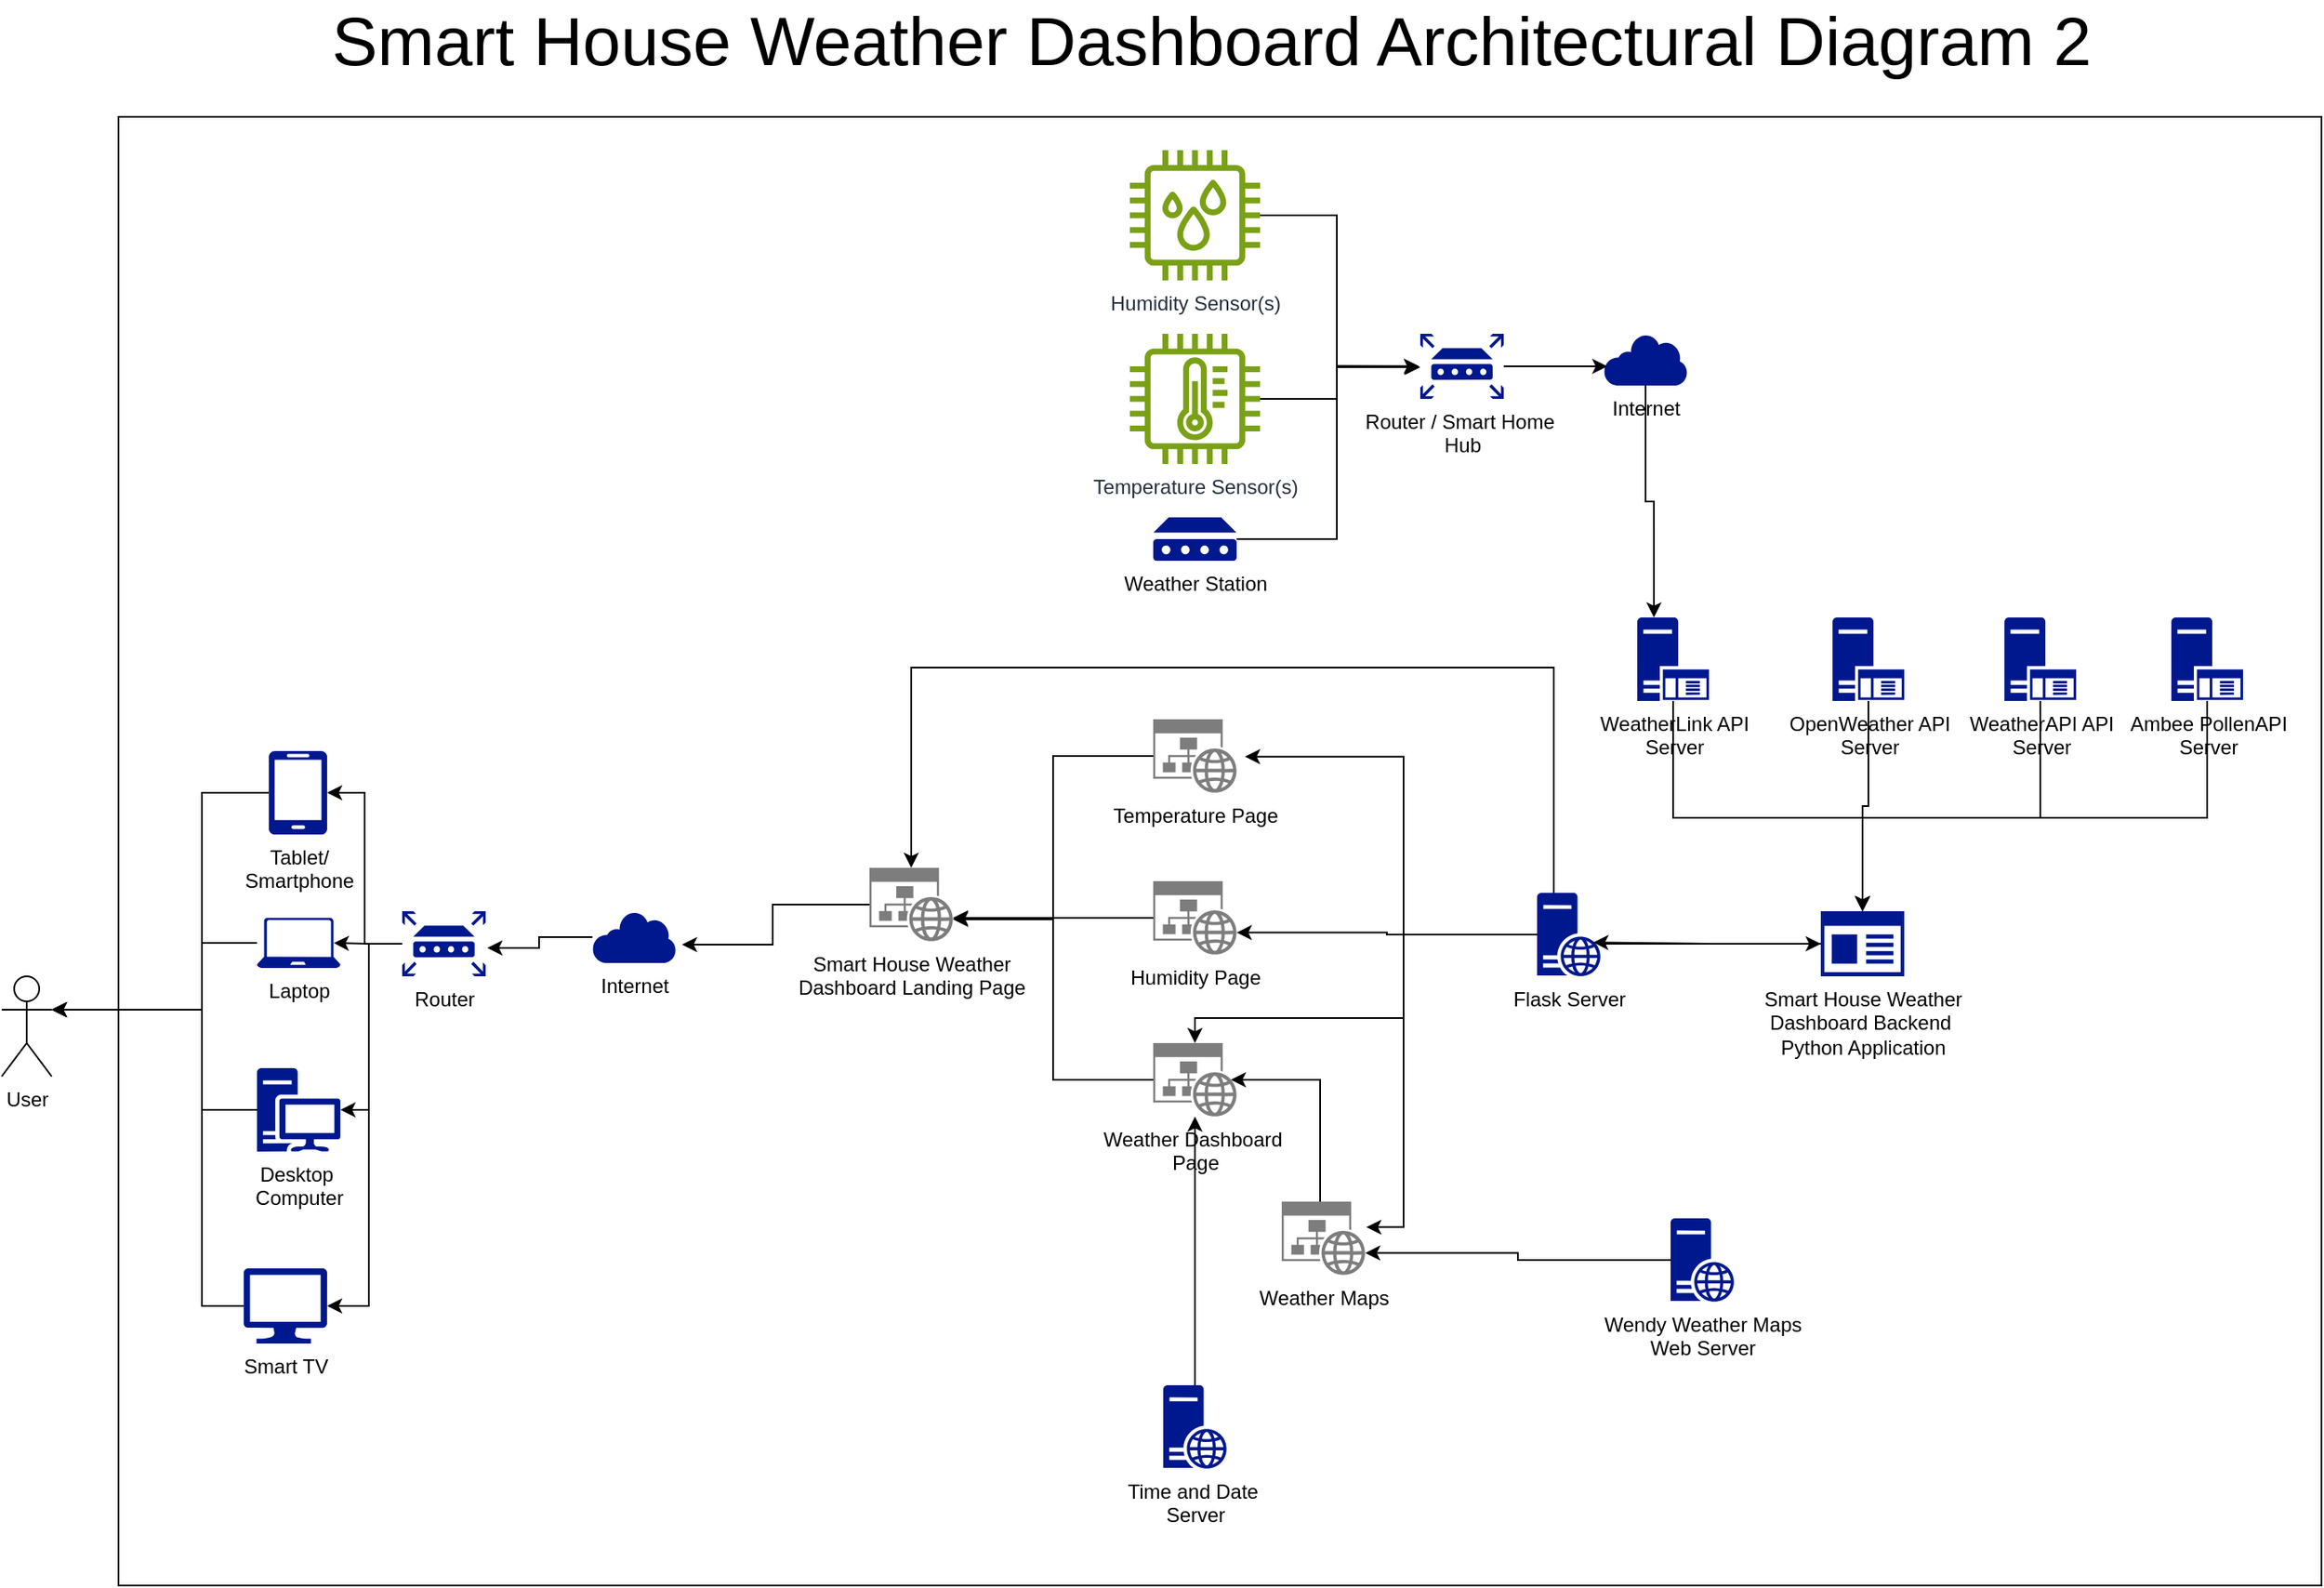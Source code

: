 <mxfile version="26.0.4">
  <diagram name="Page-1" id="_Xoi6zamnw9QiFEGak09">
    <mxGraphModel dx="2035" dy="2541" grid="1" gridSize="10" guides="1" tooltips="1" connect="1" arrows="1" fold="1" page="1" pageScale="1" pageWidth="827" pageHeight="1169" math="0" shadow="0">
      <root>
        <mxCell id="0" />
        <mxCell id="1" parent="0" />
        <mxCell id="aUqoTs66XzENocyxt4pz-77" value="" style="rounded=0;whiteSpace=wrap;html=1;fillColor=none;" vertex="1" parent="1">
          <mxGeometry x="130" y="-150" width="1320" height="880" as="geometry" />
        </mxCell>
        <mxCell id="aUqoTs66XzENocyxt4pz-1" value="&lt;font style=&quot;font-size: 41px;&quot;&gt;Smart House Weather Dashboard Architectural Diagram 2&lt;/font&gt;" style="text;html=1;align=center;verticalAlign=middle;whiteSpace=wrap;rounded=0;" vertex="1" parent="1">
          <mxGeometry x="255" y="-210" width="1060" height="30" as="geometry" />
        </mxCell>
        <mxCell id="aUqoTs66XzENocyxt4pz-2" value="User" style="shape=umlActor;verticalLabelPosition=bottom;verticalAlign=top;html=1;outlineConnect=0;" vertex="1" parent="1">
          <mxGeometry x="60" y="365" width="30" height="60" as="geometry" />
        </mxCell>
        <mxCell id="aUqoTs66XzENocyxt4pz-3" value="Smart House Weather&lt;div&gt;Dashboard Landing Page&lt;/div&gt;" style="sketch=0;aspect=fixed;pointerEvents=1;shadow=0;dashed=0;html=1;strokeColor=none;labelPosition=center;verticalLabelPosition=bottom;verticalAlign=top;align=center;shape=mxgraph.mscae.enterprise.website_generic;fillColor=#7D7D7D;" vertex="1" parent="1">
          <mxGeometry x="580" y="300" width="50" height="44" as="geometry" />
        </mxCell>
        <mxCell id="aUqoTs66XzENocyxt4pz-4" value="Tablet/&lt;div&gt;Smartphone&lt;/div&gt;" style="sketch=0;aspect=fixed;pointerEvents=1;shadow=0;dashed=0;html=1;strokeColor=none;labelPosition=center;verticalLabelPosition=bottom;verticalAlign=top;align=center;fillColor=#00188D;shape=mxgraph.azure.mobile" vertex="1" parent="1">
          <mxGeometry x="220" y="230" width="35" height="50" as="geometry" />
        </mxCell>
        <mxCell id="aUqoTs66XzENocyxt4pz-5" value="Laptop" style="sketch=0;aspect=fixed;pointerEvents=1;shadow=0;dashed=0;html=1;strokeColor=none;labelPosition=center;verticalLabelPosition=bottom;verticalAlign=top;align=center;fillColor=#00188D;shape=mxgraph.azure.laptop" vertex="1" parent="1">
          <mxGeometry x="213" y="330" width="50" height="30" as="geometry" />
        </mxCell>
        <mxCell id="aUqoTs66XzENocyxt4pz-57" style="edgeStyle=orthogonalEdgeStyle;rounded=0;orthogonalLoop=1;jettySize=auto;html=1;entryX=1;entryY=0.333;entryDx=0;entryDy=0;entryPerimeter=0;" edge="1" parent="1" source="aUqoTs66XzENocyxt4pz-6" target="aUqoTs66XzENocyxt4pz-2">
          <mxGeometry relative="1" as="geometry">
            <mxPoint x="90" y="390" as="targetPoint" />
            <Array as="points">
              <mxPoint x="180" y="445" />
              <mxPoint x="180" y="385" />
            </Array>
          </mxGeometry>
        </mxCell>
        <mxCell id="aUqoTs66XzENocyxt4pz-6" value="Desktop&amp;nbsp;&lt;div&gt;Computer&lt;/div&gt;" style="sketch=0;aspect=fixed;pointerEvents=1;shadow=0;dashed=0;html=1;strokeColor=none;labelPosition=center;verticalLabelPosition=bottom;verticalAlign=top;align=center;fillColor=#00188D;shape=mxgraph.mscae.enterprise.workstation_client" vertex="1" parent="1">
          <mxGeometry x="213" y="420" width="50" height="50" as="geometry" />
        </mxCell>
        <mxCell id="aUqoTs66XzENocyxt4pz-7" value="Router" style="sketch=0;aspect=fixed;pointerEvents=1;shadow=0;dashed=0;html=1;strokeColor=none;labelPosition=center;verticalLabelPosition=bottom;verticalAlign=top;align=center;fillColor=#00188D;shape=mxgraph.mscae.enterprise.router" vertex="1" parent="1">
          <mxGeometry x="300" y="326" width="50" height="39" as="geometry" />
        </mxCell>
        <mxCell id="aUqoTs66XzENocyxt4pz-8" value="Internet" style="sketch=0;aspect=fixed;pointerEvents=1;shadow=0;dashed=0;html=1;strokeColor=none;labelPosition=center;verticalLabelPosition=bottom;verticalAlign=top;align=center;fillColor=#00188D;shape=mxgraph.mscae.enterprise.internet" vertex="1" parent="1">
          <mxGeometry x="414" y="326" width="50" height="31" as="geometry" />
        </mxCell>
        <mxCell id="aUqoTs66XzENocyxt4pz-9" value="Temperature Page" style="sketch=0;aspect=fixed;pointerEvents=1;shadow=0;dashed=0;html=1;strokeColor=none;labelPosition=center;verticalLabelPosition=bottom;verticalAlign=top;align=center;shape=mxgraph.mscae.enterprise.website_generic;fillColor=#7D7D7D;" vertex="1" parent="1">
          <mxGeometry x="750" y="211" width="50" height="44" as="geometry" />
        </mxCell>
        <mxCell id="aUqoTs66XzENocyxt4pz-14" style="edgeStyle=orthogonalEdgeStyle;rounded=0;orthogonalLoop=1;jettySize=auto;html=1;" edge="1" parent="1" source="aUqoTs66XzENocyxt4pz-10">
          <mxGeometry relative="1" as="geometry">
            <mxPoint x="630" y="330" as="targetPoint" />
          </mxGeometry>
        </mxCell>
        <mxCell id="aUqoTs66XzENocyxt4pz-10" value="Humidity Page" style="sketch=0;aspect=fixed;pointerEvents=1;shadow=0;dashed=0;html=1;strokeColor=none;labelPosition=center;verticalLabelPosition=bottom;verticalAlign=top;align=center;shape=mxgraph.mscae.enterprise.website_generic;fillColor=#7D7D7D;" vertex="1" parent="1">
          <mxGeometry x="750" y="308" width="50" height="44" as="geometry" />
        </mxCell>
        <mxCell id="aUqoTs66XzENocyxt4pz-11" value="Weather Dashboard&amp;nbsp;&lt;br&gt;&lt;div&gt;&lt;span style=&quot;color: rgba(0, 0, 0, 0); font-family: monospace; font-size: 0px; text-align: start; background-color: transparent;&quot;&gt;%3CmxGraphModel%3E%3Croot%3E%3CmxCell%20id%3D%220%22%2F%3E%3CmxCell%20id%3D%221%22%20parent%3D%220%22%2F%3E%3CmxCell%20id%3D%222%22%20value%3D%22Humidity%20Page%22%20style%3D%22sketch%3D0%3Baspect%3Dfixed%3BpointerEvents%3D1%3Bshadow%3D0%3Bdashed%3D0%3Bhtml%3D1%3BstrokeColor%3Dnone%3BlabelPosition%3Dcenter%3BverticalLabelPosition%3Dbottom%3BverticalAlign%3Dtop%3Balign%3Dcenter%3Bshape%3Dmxgraph.mscae.enterprise.website_generic%3BfillColor%3D%237D7D7D%3B%22%20vertex%3D%221%22%20parent%3D%221%22%3E%3CmxGeometry%20x%3D%22720%22%20y%3D%22236%22%20width%3D%2250%22%20height%3D%2244%22%20as%3D%22geometry%22%2F%3E%3C%2FmxCell%3E%3C%2Froot%3E%3C%2FmxGraphModel%3E&lt;/span&gt;&lt;span style=&quot;color: rgba(0, 0, 0, 0); font-family: monospace; font-size: 0px; text-align: start; background-color: transparent;&quot;&gt;%3CmxGraphModel%3E%3Croot%3E%3CmxCell%20id%3D%220%22%2F%3E%3CmxCell%20id%3D%221%22%20parent%3D%220%22%2F%3E%3CmxCell%20id%3D%222%22%20value%3D%22Humidity%20Page%22%20style%3D%22sketch%3D0%3Baspect%3Dfixed%3BpointerEvents%3D1%3Bshadow%3D0%3Bdashed%3D0%3Bhtml%3D1%3BstrokeColor%3Dnone%3BlabelPosition%3Dcenter%3BverticalLabelPosition%3Dbottom%3BverticalAlign%3Dtop%3Balign%3Dcenter%3Bshape%3Dmxgraph.mscae.enterprise.website_generic%3BfillColor%3D%237D7D7D%3B%22%20vertex%3D%221%22%20parent%3D%221%22%3E%3CmxGeometry%20x%3D%22720%22%20y%3D%22236%22%20width%3D%2250%22%20height%3D%2244%22%20as%3D%22geometry%22%2F%3E%3C%2FmxCell%3E%3C%2Froot%3E%3C%2FmxGraphModel%3E&lt;/span&gt;&lt;span style=&quot;background-color: transparent; color: light-dark(rgb(0, 0, 0), rgb(255, 255, 255));&quot;&gt;Page&lt;/span&gt;&lt;/div&gt;" style="sketch=0;aspect=fixed;pointerEvents=1;shadow=0;dashed=0;html=1;strokeColor=none;labelPosition=center;verticalLabelPosition=bottom;verticalAlign=top;align=center;shape=mxgraph.mscae.enterprise.website_generic;fillColor=#7D7D7D;" vertex="1" parent="1">
          <mxGeometry x="750" y="405" width="50" height="44" as="geometry" />
        </mxCell>
        <mxCell id="aUqoTs66XzENocyxt4pz-12" value="Weather Maps" style="sketch=0;aspect=fixed;pointerEvents=1;shadow=0;dashed=0;html=1;strokeColor=none;labelPosition=center;verticalLabelPosition=bottom;verticalAlign=top;align=center;shape=mxgraph.mscae.enterprise.website_generic;fillColor=#7D7D7D;" vertex="1" parent="1">
          <mxGeometry x="827" y="500" width="50" height="44" as="geometry" />
        </mxCell>
        <mxCell id="aUqoTs66XzENocyxt4pz-13" style="edgeStyle=orthogonalEdgeStyle;rounded=0;orthogonalLoop=1;jettySize=auto;html=1;entryX=1;entryY=0.7;entryDx=0;entryDy=0;entryPerimeter=0;" edge="1" parent="1" source="aUqoTs66XzENocyxt4pz-9" target="aUqoTs66XzENocyxt4pz-3">
          <mxGeometry relative="1" as="geometry" />
        </mxCell>
        <mxCell id="aUqoTs66XzENocyxt4pz-15" style="edgeStyle=orthogonalEdgeStyle;rounded=0;orthogonalLoop=1;jettySize=auto;html=1;entryX=1;entryY=0.7;entryDx=0;entryDy=0;entryPerimeter=0;" edge="1" parent="1" source="aUqoTs66XzENocyxt4pz-11" target="aUqoTs66XzENocyxt4pz-3">
          <mxGeometry relative="1" as="geometry" />
        </mxCell>
        <mxCell id="aUqoTs66XzENocyxt4pz-17" style="edgeStyle=orthogonalEdgeStyle;rounded=0;orthogonalLoop=1;jettySize=auto;html=1;entryX=0.93;entryY=0.5;entryDx=0;entryDy=0;entryPerimeter=0;" edge="1" parent="1" source="aUqoTs66XzENocyxt4pz-12" target="aUqoTs66XzENocyxt4pz-11">
          <mxGeometry relative="1" as="geometry">
            <Array as="points">
              <mxPoint x="850" y="427" />
            </Array>
          </mxGeometry>
        </mxCell>
        <mxCell id="aUqoTs66XzENocyxt4pz-18" value="Flask Server" style="sketch=0;aspect=fixed;pointerEvents=1;shadow=0;dashed=0;html=1;strokeColor=none;labelPosition=center;verticalLabelPosition=bottom;verticalAlign=top;align=center;fillColor=#00188D;shape=mxgraph.mscae.enterprise.web_server" vertex="1" parent="1">
          <mxGeometry x="980" y="315" width="38" height="50" as="geometry" />
        </mxCell>
        <mxCell id="aUqoTs66XzENocyxt4pz-19" style="edgeStyle=orthogonalEdgeStyle;rounded=0;orthogonalLoop=1;jettySize=auto;html=1;entryX=1.1;entryY=0.508;entryDx=0;entryDy=0;entryPerimeter=0;" edge="1" parent="1" source="aUqoTs66XzENocyxt4pz-18" target="aUqoTs66XzENocyxt4pz-9">
          <mxGeometry relative="1" as="geometry">
            <Array as="points">
              <mxPoint x="900" y="340" />
              <mxPoint x="900" y="233" />
            </Array>
          </mxGeometry>
        </mxCell>
        <mxCell id="aUqoTs66XzENocyxt4pz-20" style="edgeStyle=orthogonalEdgeStyle;rounded=0;orthogonalLoop=1;jettySize=auto;html=1;entryX=1;entryY=0.7;entryDx=0;entryDy=0;entryPerimeter=0;" edge="1" parent="1" source="aUqoTs66XzENocyxt4pz-18" target="aUqoTs66XzENocyxt4pz-10">
          <mxGeometry relative="1" as="geometry" />
        </mxCell>
        <mxCell id="aUqoTs66XzENocyxt4pz-21" style="edgeStyle=orthogonalEdgeStyle;rounded=0;orthogonalLoop=1;jettySize=auto;html=1;entryX=0.5;entryY=0;entryDx=0;entryDy=0;entryPerimeter=0;" edge="1" parent="1" source="aUqoTs66XzENocyxt4pz-18" target="aUqoTs66XzENocyxt4pz-11">
          <mxGeometry relative="1" as="geometry">
            <Array as="points">
              <mxPoint x="900" y="340" />
              <mxPoint x="900" y="390" />
              <mxPoint x="775" y="390" />
            </Array>
          </mxGeometry>
        </mxCell>
        <mxCell id="aUqoTs66XzENocyxt4pz-22" style="edgeStyle=orthogonalEdgeStyle;rounded=0;orthogonalLoop=1;jettySize=auto;html=1;entryX=0.5;entryY=0;entryDx=0;entryDy=0;entryPerimeter=0;" edge="1" parent="1" source="aUqoTs66XzENocyxt4pz-18" target="aUqoTs66XzENocyxt4pz-3">
          <mxGeometry relative="1" as="geometry">
            <Array as="points">
              <mxPoint x="990" y="180" />
              <mxPoint x="605" y="180" />
            </Array>
          </mxGeometry>
        </mxCell>
        <mxCell id="aUqoTs66XzENocyxt4pz-23" style="edgeStyle=orthogonalEdgeStyle;rounded=0;orthogonalLoop=1;jettySize=auto;html=1;entryX=1.013;entryY=0.348;entryDx=0;entryDy=0;entryPerimeter=0;" edge="1" parent="1" source="aUqoTs66XzENocyxt4pz-18" target="aUqoTs66XzENocyxt4pz-12">
          <mxGeometry relative="1" as="geometry">
            <Array as="points">
              <mxPoint x="900" y="340" />
              <mxPoint x="900" y="515" />
            </Array>
          </mxGeometry>
        </mxCell>
        <mxCell id="aUqoTs66XzENocyxt4pz-24" value="Smart House Weather&lt;div&gt;Dashboard Backend&amp;nbsp;&lt;/div&gt;&lt;div&gt;Python Application&lt;/div&gt;" style="sketch=0;aspect=fixed;pointerEvents=1;shadow=0;dashed=0;html=1;strokeColor=none;labelPosition=center;verticalLabelPosition=bottom;verticalAlign=top;align=center;fillColor=#00188D;shape=mxgraph.mscae.enterprise.app_generic" vertex="1" parent="1">
          <mxGeometry x="1150" y="326" width="50" height="39" as="geometry" />
        </mxCell>
        <mxCell id="aUqoTs66XzENocyxt4pz-25" style="edgeStyle=orthogonalEdgeStyle;rounded=0;orthogonalLoop=1;jettySize=auto;html=1;entryX=0.886;entryY=0.593;entryDx=0;entryDy=0;entryPerimeter=0;" edge="1" parent="1" source="aUqoTs66XzENocyxt4pz-24" target="aUqoTs66XzENocyxt4pz-18">
          <mxGeometry relative="1" as="geometry" />
        </mxCell>
        <mxCell id="aUqoTs66XzENocyxt4pz-26" style="edgeStyle=orthogonalEdgeStyle;rounded=0;orthogonalLoop=1;jettySize=auto;html=1;entryX=0;entryY=0.5;entryDx=0;entryDy=0;entryPerimeter=0;" edge="1" parent="1" source="aUqoTs66XzENocyxt4pz-18" target="aUqoTs66XzENocyxt4pz-24">
          <mxGeometry relative="1" as="geometry">
            <Array as="points">
              <mxPoint x="1084" y="346" />
            </Array>
          </mxGeometry>
        </mxCell>
        <mxCell id="aUqoTs66XzENocyxt4pz-27" value="WeatherLink API&lt;div&gt;Server&lt;/div&gt;" style="sketch=0;aspect=fixed;pointerEvents=1;shadow=0;dashed=0;html=1;strokeColor=none;labelPosition=center;verticalLabelPosition=bottom;verticalAlign=top;align=center;fillColor=#00188D;shape=mxgraph.mscae.enterprise.application_server" vertex="1" parent="1">
          <mxGeometry x="1040" y="150" width="43" height="50" as="geometry" />
        </mxCell>
        <mxCell id="aUqoTs66XzENocyxt4pz-28" value="OpenWeather API&lt;div&gt;Server&lt;/div&gt;" style="sketch=0;aspect=fixed;pointerEvents=1;shadow=0;dashed=0;html=1;strokeColor=none;labelPosition=center;verticalLabelPosition=bottom;verticalAlign=top;align=center;fillColor=#00188D;shape=mxgraph.mscae.enterprise.application_server" vertex="1" parent="1">
          <mxGeometry x="1157" y="150" width="43" height="50" as="geometry" />
        </mxCell>
        <mxCell id="aUqoTs66XzENocyxt4pz-29" value="WeatherAPI API&lt;div&gt;Server&lt;/div&gt;" style="sketch=0;aspect=fixed;pointerEvents=1;shadow=0;dashed=0;html=1;strokeColor=none;labelPosition=center;verticalLabelPosition=bottom;verticalAlign=top;align=center;fillColor=#00188D;shape=mxgraph.mscae.enterprise.application_server" vertex="1" parent="1">
          <mxGeometry x="1260" y="150" width="43" height="50" as="geometry" />
        </mxCell>
        <mxCell id="aUqoTs66XzENocyxt4pz-30" value="Ambee PollenAPI&lt;div&gt;Server&lt;/div&gt;" style="sketch=0;aspect=fixed;pointerEvents=1;shadow=0;dashed=0;html=1;strokeColor=none;labelPosition=center;verticalLabelPosition=bottom;verticalAlign=top;align=center;fillColor=#00188D;shape=mxgraph.mscae.enterprise.application_server" vertex="1" parent="1">
          <mxGeometry x="1360" y="150" width="43" height="50" as="geometry" />
        </mxCell>
        <mxCell id="aUqoTs66XzENocyxt4pz-37" style="edgeStyle=orthogonalEdgeStyle;rounded=0;orthogonalLoop=1;jettySize=auto;html=1;entryX=0.5;entryY=0;entryDx=0;entryDy=0;entryPerimeter=0;" edge="1" parent="1" source="aUqoTs66XzENocyxt4pz-27" target="aUqoTs66XzENocyxt4pz-24">
          <mxGeometry relative="1" as="geometry">
            <Array as="points">
              <mxPoint x="1062" y="270" />
              <mxPoint x="1175" y="270" />
            </Array>
          </mxGeometry>
        </mxCell>
        <mxCell id="aUqoTs66XzENocyxt4pz-38" style="edgeStyle=orthogonalEdgeStyle;rounded=0;orthogonalLoop=1;jettySize=auto;html=1;entryX=0.5;entryY=0;entryDx=0;entryDy=0;entryPerimeter=0;" edge="1" parent="1" source="aUqoTs66XzENocyxt4pz-28" target="aUqoTs66XzENocyxt4pz-24">
          <mxGeometry relative="1" as="geometry" />
        </mxCell>
        <mxCell id="aUqoTs66XzENocyxt4pz-39" style="edgeStyle=orthogonalEdgeStyle;rounded=0;orthogonalLoop=1;jettySize=auto;html=1;entryX=0.5;entryY=0;entryDx=0;entryDy=0;entryPerimeter=0;" edge="1" parent="1" source="aUqoTs66XzENocyxt4pz-29" target="aUqoTs66XzENocyxt4pz-24">
          <mxGeometry relative="1" as="geometry">
            <Array as="points">
              <mxPoint x="1282" y="270" />
              <mxPoint x="1175" y="270" />
            </Array>
          </mxGeometry>
        </mxCell>
        <mxCell id="aUqoTs66XzENocyxt4pz-40" style="edgeStyle=orthogonalEdgeStyle;rounded=0;orthogonalLoop=1;jettySize=auto;html=1;entryX=0.5;entryY=0;entryDx=0;entryDy=0;entryPerimeter=0;" edge="1" parent="1" source="aUqoTs66XzENocyxt4pz-30" target="aUqoTs66XzENocyxt4pz-24">
          <mxGeometry relative="1" as="geometry">
            <Array as="points">
              <mxPoint x="1382" y="270" />
              <mxPoint x="1175" y="270" />
            </Array>
          </mxGeometry>
        </mxCell>
        <mxCell id="aUqoTs66XzENocyxt4pz-41" value="Wendy Weather Maps&lt;div&gt;Web Server&lt;/div&gt;" style="sketch=0;aspect=fixed;pointerEvents=1;shadow=0;dashed=0;html=1;strokeColor=none;labelPosition=center;verticalLabelPosition=bottom;verticalAlign=top;align=center;fillColor=#00188D;shape=mxgraph.mscae.enterprise.web_server" vertex="1" parent="1">
          <mxGeometry x="1060" y="510" width="38" height="50" as="geometry" />
        </mxCell>
        <mxCell id="aUqoTs66XzENocyxt4pz-45" style="edgeStyle=orthogonalEdgeStyle;rounded=0;orthogonalLoop=1;jettySize=auto;html=1;" edge="1" parent="1" source="aUqoTs66XzENocyxt4pz-44" target="aUqoTs66XzENocyxt4pz-11">
          <mxGeometry relative="1" as="geometry" />
        </mxCell>
        <mxCell id="aUqoTs66XzENocyxt4pz-44" value="Time and Date&amp;nbsp;&lt;div&gt;Server&lt;/div&gt;" style="sketch=0;aspect=fixed;pointerEvents=1;shadow=0;dashed=0;html=1;strokeColor=none;labelPosition=center;verticalLabelPosition=bottom;verticalAlign=top;align=center;fillColor=#00188D;shape=mxgraph.mscae.enterprise.web_server" vertex="1" parent="1">
          <mxGeometry x="756" y="610" width="38" height="50" as="geometry" />
        </mxCell>
        <mxCell id="aUqoTs66XzENocyxt4pz-46" style="edgeStyle=orthogonalEdgeStyle;rounded=0;orthogonalLoop=1;jettySize=auto;html=1;entryX=1.073;entryY=0.645;entryDx=0;entryDy=0;entryPerimeter=0;" edge="1" parent="1" source="aUqoTs66XzENocyxt4pz-3" target="aUqoTs66XzENocyxt4pz-8">
          <mxGeometry relative="1" as="geometry" />
        </mxCell>
        <mxCell id="aUqoTs66XzENocyxt4pz-47" style="edgeStyle=orthogonalEdgeStyle;rounded=0;orthogonalLoop=1;jettySize=auto;html=1;entryX=1.02;entryY=0.564;entryDx=0;entryDy=0;entryPerimeter=0;" edge="1" parent="1" source="aUqoTs66XzENocyxt4pz-8" target="aUqoTs66XzENocyxt4pz-7">
          <mxGeometry relative="1" as="geometry" />
        </mxCell>
        <mxCell id="aUqoTs66XzENocyxt4pz-48" style="edgeStyle=orthogonalEdgeStyle;rounded=0;orthogonalLoop=1;jettySize=auto;html=1;entryX=1;entryY=0.5;entryDx=0;entryDy=0;entryPerimeter=0;" edge="1" parent="1" source="aUqoTs66XzENocyxt4pz-7" target="aUqoTs66XzENocyxt4pz-4">
          <mxGeometry relative="1" as="geometry" />
        </mxCell>
        <mxCell id="aUqoTs66XzENocyxt4pz-49" style="edgeStyle=orthogonalEdgeStyle;rounded=0;orthogonalLoop=1;jettySize=auto;html=1;entryX=0.92;entryY=0.5;entryDx=0;entryDy=0;entryPerimeter=0;" edge="1" parent="1" source="aUqoTs66XzENocyxt4pz-7" target="aUqoTs66XzENocyxt4pz-5">
          <mxGeometry relative="1" as="geometry" />
        </mxCell>
        <mxCell id="aUqoTs66XzENocyxt4pz-50" style="edgeStyle=orthogonalEdgeStyle;rounded=0;orthogonalLoop=1;jettySize=auto;html=1;entryX=1;entryY=0.5;entryDx=0;entryDy=0;entryPerimeter=0;" edge="1" parent="1" source="aUqoTs66XzENocyxt4pz-7" target="aUqoTs66XzENocyxt4pz-6">
          <mxGeometry relative="1" as="geometry">
            <Array as="points">
              <mxPoint x="280" y="346" />
              <mxPoint x="280" y="445" />
            </Array>
          </mxGeometry>
        </mxCell>
        <mxCell id="aUqoTs66XzENocyxt4pz-51" style="edgeStyle=orthogonalEdgeStyle;rounded=0;orthogonalLoop=1;jettySize=auto;html=1;entryX=1;entryY=0.7;entryDx=0;entryDy=0;entryPerimeter=0;" edge="1" parent="1" source="aUqoTs66XzENocyxt4pz-41" target="aUqoTs66XzENocyxt4pz-12">
          <mxGeometry relative="1" as="geometry" />
        </mxCell>
        <mxCell id="aUqoTs66XzENocyxt4pz-52" value="Smart TV" style="sketch=0;aspect=fixed;pointerEvents=1;shadow=0;dashed=0;html=1;strokeColor=none;labelPosition=center;verticalLabelPosition=bottom;verticalAlign=top;align=center;fillColor=#00188D;shape=mxgraph.azure.computer" vertex="1" parent="1">
          <mxGeometry x="205" y="540" width="50" height="45" as="geometry" />
        </mxCell>
        <mxCell id="aUqoTs66XzENocyxt4pz-53" style="edgeStyle=orthogonalEdgeStyle;rounded=0;orthogonalLoop=1;jettySize=auto;html=1;entryX=1;entryY=0.5;entryDx=0;entryDy=0;entryPerimeter=0;" edge="1" parent="1" source="aUqoTs66XzENocyxt4pz-7" target="aUqoTs66XzENocyxt4pz-52">
          <mxGeometry relative="1" as="geometry">
            <Array as="points">
              <mxPoint x="280" y="346" />
              <mxPoint x="280" y="563" />
            </Array>
          </mxGeometry>
        </mxCell>
        <mxCell id="aUqoTs66XzENocyxt4pz-54" style="edgeStyle=orthogonalEdgeStyle;rounded=0;orthogonalLoop=1;jettySize=auto;html=1;entryX=1;entryY=0.333;entryDx=0;entryDy=0;entryPerimeter=0;" edge="1" parent="1" source="aUqoTs66XzENocyxt4pz-4" target="aUqoTs66XzENocyxt4pz-2">
          <mxGeometry relative="1" as="geometry">
            <Array as="points">
              <mxPoint x="180" y="255" />
              <mxPoint x="180" y="385" />
            </Array>
          </mxGeometry>
        </mxCell>
        <mxCell id="aUqoTs66XzENocyxt4pz-56" style="edgeStyle=orthogonalEdgeStyle;rounded=0;orthogonalLoop=1;jettySize=auto;html=1;entryX=1;entryY=0.333;entryDx=0;entryDy=0;entryPerimeter=0;" edge="1" parent="1" source="aUqoTs66XzENocyxt4pz-5" target="aUqoTs66XzENocyxt4pz-2">
          <mxGeometry relative="1" as="geometry">
            <Array as="points">
              <mxPoint x="180" y="345" />
              <mxPoint x="180" y="385" />
            </Array>
          </mxGeometry>
        </mxCell>
        <mxCell id="aUqoTs66XzENocyxt4pz-58" style="edgeStyle=orthogonalEdgeStyle;rounded=0;orthogonalLoop=1;jettySize=auto;html=1;entryX=1;entryY=0.333;entryDx=0;entryDy=0;entryPerimeter=0;" edge="1" parent="1" source="aUqoTs66XzENocyxt4pz-52" target="aUqoTs66XzENocyxt4pz-2">
          <mxGeometry relative="1" as="geometry">
            <Array as="points">
              <mxPoint x="180" y="563" />
              <mxPoint x="180" y="385" />
            </Array>
          </mxGeometry>
        </mxCell>
        <mxCell id="aUqoTs66XzENocyxt4pz-59" value="Internet" style="sketch=0;aspect=fixed;pointerEvents=1;shadow=0;dashed=0;html=1;strokeColor=none;labelPosition=center;verticalLabelPosition=bottom;verticalAlign=top;align=center;fillColor=#00188D;shape=mxgraph.mscae.enterprise.internet" vertex="1" parent="1">
          <mxGeometry x="1020" y="-20" width="50" height="31" as="geometry" />
        </mxCell>
        <mxCell id="aUqoTs66XzENocyxt4pz-60" value="Router / Smart Home&amp;nbsp;&lt;div&gt;Hub&lt;/div&gt;" style="sketch=0;aspect=fixed;pointerEvents=1;shadow=0;dashed=0;html=1;strokeColor=none;labelPosition=center;verticalLabelPosition=bottom;verticalAlign=top;align=center;fillColor=#00188D;shape=mxgraph.mscae.enterprise.router" vertex="1" parent="1">
          <mxGeometry x="910" y="-20" width="50" height="39" as="geometry" />
        </mxCell>
        <mxCell id="aUqoTs66XzENocyxt4pz-64" value="Humidity Sensor(s)" style="sketch=0;outlineConnect=0;fontColor=#232F3E;gradientColor=none;fillColor=#7AA116;strokeColor=none;dashed=0;verticalLabelPosition=bottom;verticalAlign=top;align=center;html=1;fontSize=12;fontStyle=0;aspect=fixed;pointerEvents=1;shape=mxgraph.aws4.iot_thing_humidity_sensor;" vertex="1" parent="1">
          <mxGeometry x="736" y="-130" width="78" height="78" as="geometry" />
        </mxCell>
        <mxCell id="aUqoTs66XzENocyxt4pz-72" style="edgeStyle=orthogonalEdgeStyle;rounded=0;orthogonalLoop=1;jettySize=auto;html=1;" edge="1" parent="1" source="aUqoTs66XzENocyxt4pz-65">
          <mxGeometry relative="1" as="geometry">
            <mxPoint x="910" as="targetPoint" />
            <Array as="points">
              <mxPoint x="860" y="19" />
              <mxPoint x="860" />
            </Array>
          </mxGeometry>
        </mxCell>
        <mxCell id="aUqoTs66XzENocyxt4pz-65" value="Temperature Sensor(s)" style="sketch=0;outlineConnect=0;fontColor=#232F3E;gradientColor=none;fillColor=#7AA116;strokeColor=none;dashed=0;verticalLabelPosition=bottom;verticalAlign=top;align=center;html=1;fontSize=12;fontStyle=0;aspect=fixed;pointerEvents=1;shape=mxgraph.aws4.iot_thing_temperature_sensor;" vertex="1" parent="1">
          <mxGeometry x="736" y="-20" width="78" height="78" as="geometry" />
        </mxCell>
        <mxCell id="aUqoTs66XzENocyxt4pz-66" value="Weather Station" style="sketch=0;aspect=fixed;pointerEvents=1;shadow=0;dashed=0;html=1;strokeColor=none;labelPosition=center;verticalLabelPosition=bottom;verticalAlign=top;align=center;fillColor=#00188D;shape=mxgraph.mscae.enterprise.device" vertex="1" parent="1">
          <mxGeometry x="750" y="90" width="50" height="26" as="geometry" />
        </mxCell>
        <mxCell id="aUqoTs66XzENocyxt4pz-71" style="edgeStyle=orthogonalEdgeStyle;rounded=0;orthogonalLoop=1;jettySize=auto;html=1;entryX=-0.011;entryY=0.513;entryDx=0;entryDy=0;entryPerimeter=0;" edge="1" parent="1" source="aUqoTs66XzENocyxt4pz-64" target="aUqoTs66XzENocyxt4pz-60">
          <mxGeometry relative="1" as="geometry">
            <Array as="points">
              <mxPoint x="860" y="-91" />
              <mxPoint x="860" />
            </Array>
          </mxGeometry>
        </mxCell>
        <mxCell id="aUqoTs66XzENocyxt4pz-74" style="edgeStyle=orthogonalEdgeStyle;rounded=0;orthogonalLoop=1;jettySize=auto;html=1;entryX=-0.016;entryY=0.496;entryDx=0;entryDy=0;entryPerimeter=0;" edge="1" parent="1" source="aUqoTs66XzENocyxt4pz-66" target="aUqoTs66XzENocyxt4pz-60">
          <mxGeometry relative="1" as="geometry">
            <Array as="points">
              <mxPoint x="860" y="103" />
              <mxPoint x="860" y="-1" />
            </Array>
          </mxGeometry>
        </mxCell>
        <mxCell id="aUqoTs66XzENocyxt4pz-75" style="edgeStyle=orthogonalEdgeStyle;rounded=0;orthogonalLoop=1;jettySize=auto;html=1;entryX=0.042;entryY=0.631;entryDx=0;entryDy=0;entryPerimeter=0;" edge="1" parent="1" source="aUqoTs66XzENocyxt4pz-60" target="aUqoTs66XzENocyxt4pz-59">
          <mxGeometry relative="1" as="geometry" />
        </mxCell>
        <mxCell id="aUqoTs66XzENocyxt4pz-76" style="edgeStyle=orthogonalEdgeStyle;rounded=0;orthogonalLoop=1;jettySize=auto;html=1;entryX=0.233;entryY=0;entryDx=0;entryDy=0;entryPerimeter=0;" edge="1" parent="1" source="aUqoTs66XzENocyxt4pz-59" target="aUqoTs66XzENocyxt4pz-27">
          <mxGeometry relative="1" as="geometry" />
        </mxCell>
      </root>
    </mxGraphModel>
  </diagram>
</mxfile>

